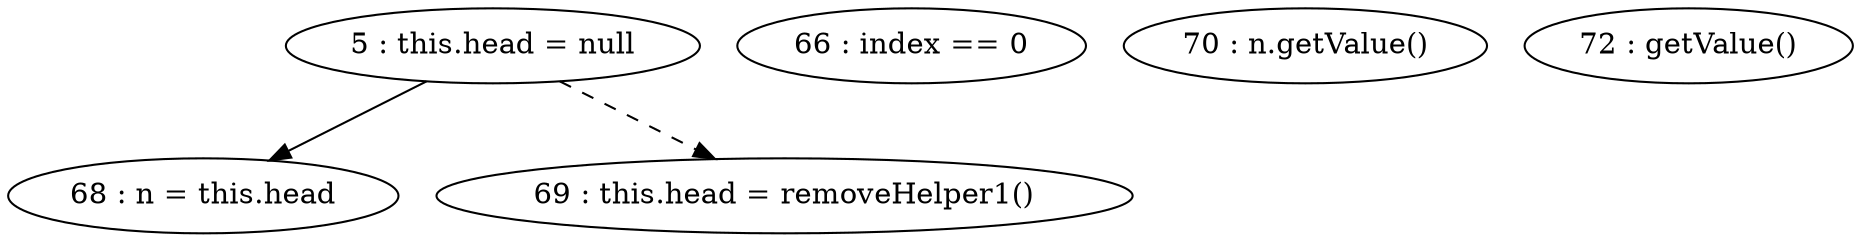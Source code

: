 digraph G {
"5 : this.head = null"
"5 : this.head = null" -> "68 : n = this.head"
"5 : this.head = null" -> "69 : this.head = removeHelper1()" [style=dashed]
"66 : index == 0"
"68 : n = this.head"
"69 : this.head = removeHelper1()"
"70 : n.getValue()"
"72 : getValue()"
}